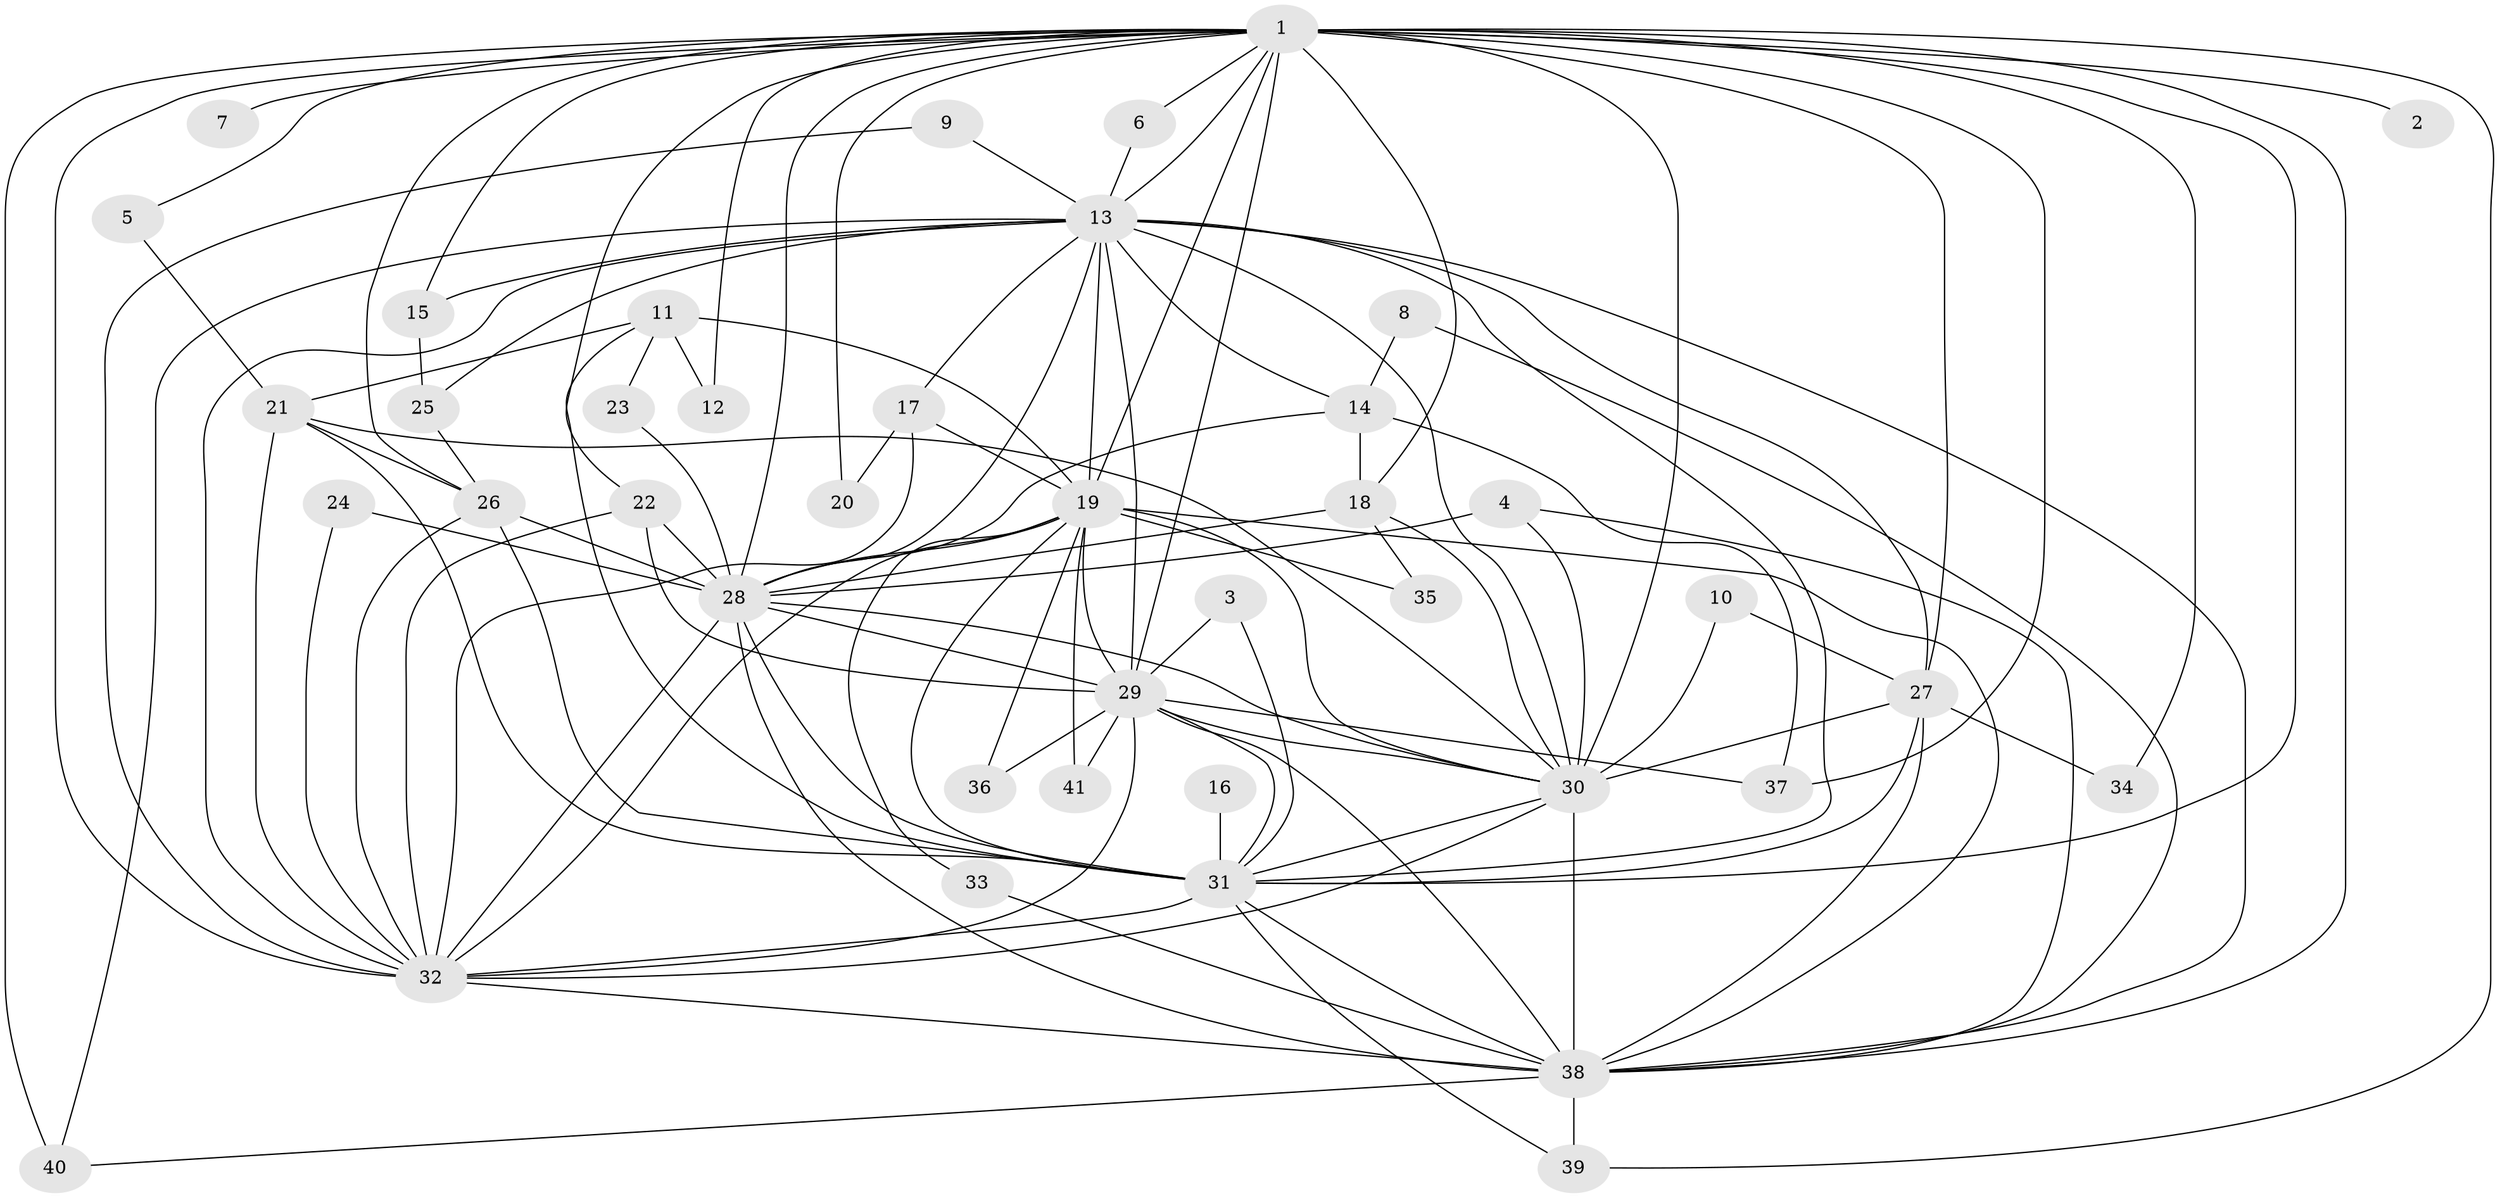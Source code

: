 // original degree distribution, {28: 0.012195121951219513, 13: 0.012195121951219513, 16: 0.024390243902439025, 19: 0.024390243902439025, 20: 0.036585365853658534, 15: 0.012195121951219513, 3: 0.25609756097560976, 6: 0.024390243902439025, 2: 0.4878048780487805, 4: 0.0975609756097561, 5: 0.012195121951219513}
// Generated by graph-tools (version 1.1) at 2025/25/03/09/25 03:25:49]
// undirected, 41 vertices, 115 edges
graph export_dot {
graph [start="1"]
  node [color=gray90,style=filled];
  1;
  2;
  3;
  4;
  5;
  6;
  7;
  8;
  9;
  10;
  11;
  12;
  13;
  14;
  15;
  16;
  17;
  18;
  19;
  20;
  21;
  22;
  23;
  24;
  25;
  26;
  27;
  28;
  29;
  30;
  31;
  32;
  33;
  34;
  35;
  36;
  37;
  38;
  39;
  40;
  41;
  1 -- 2 [weight=1.0];
  1 -- 5 [weight=1.0];
  1 -- 6 [weight=1.0];
  1 -- 7 [weight=1.0];
  1 -- 12 [weight=1.0];
  1 -- 13 [weight=2.0];
  1 -- 15 [weight=2.0];
  1 -- 18 [weight=1.0];
  1 -- 19 [weight=2.0];
  1 -- 20 [weight=1.0];
  1 -- 22 [weight=1.0];
  1 -- 26 [weight=2.0];
  1 -- 27 [weight=1.0];
  1 -- 28 [weight=2.0];
  1 -- 29 [weight=2.0];
  1 -- 30 [weight=4.0];
  1 -- 31 [weight=3.0];
  1 -- 32 [weight=2.0];
  1 -- 34 [weight=1.0];
  1 -- 37 [weight=1.0];
  1 -- 38 [weight=2.0];
  1 -- 39 [weight=2.0];
  1 -- 40 [weight=1.0];
  3 -- 29 [weight=1.0];
  3 -- 31 [weight=1.0];
  4 -- 28 [weight=1.0];
  4 -- 30 [weight=1.0];
  4 -- 38 [weight=1.0];
  5 -- 21 [weight=1.0];
  6 -- 13 [weight=1.0];
  8 -- 14 [weight=1.0];
  8 -- 38 [weight=1.0];
  9 -- 13 [weight=1.0];
  9 -- 32 [weight=1.0];
  10 -- 27 [weight=1.0];
  10 -- 30 [weight=1.0];
  11 -- 12 [weight=1.0];
  11 -- 19 [weight=1.0];
  11 -- 21 [weight=1.0];
  11 -- 23 [weight=1.0];
  11 -- 31 [weight=1.0];
  13 -- 14 [weight=2.0];
  13 -- 15 [weight=1.0];
  13 -- 17 [weight=1.0];
  13 -- 19 [weight=2.0];
  13 -- 25 [weight=1.0];
  13 -- 27 [weight=1.0];
  13 -- 28 [weight=2.0];
  13 -- 29 [weight=2.0];
  13 -- 30 [weight=1.0];
  13 -- 31 [weight=1.0];
  13 -- 32 [weight=1.0];
  13 -- 38 [weight=1.0];
  13 -- 40 [weight=2.0];
  14 -- 18 [weight=1.0];
  14 -- 28 [weight=1.0];
  14 -- 37 [weight=1.0];
  15 -- 25 [weight=1.0];
  16 -- 31 [weight=1.0];
  17 -- 19 [weight=1.0];
  17 -- 20 [weight=1.0];
  17 -- 32 [weight=1.0];
  18 -- 28 [weight=1.0];
  18 -- 30 [weight=1.0];
  18 -- 35 [weight=1.0];
  19 -- 28 [weight=2.0];
  19 -- 29 [weight=1.0];
  19 -- 30 [weight=1.0];
  19 -- 31 [weight=1.0];
  19 -- 32 [weight=1.0];
  19 -- 33 [weight=1.0];
  19 -- 35 [weight=1.0];
  19 -- 36 [weight=1.0];
  19 -- 38 [weight=1.0];
  19 -- 41 [weight=1.0];
  21 -- 26 [weight=1.0];
  21 -- 30 [weight=1.0];
  21 -- 31 [weight=1.0];
  21 -- 32 [weight=1.0];
  22 -- 28 [weight=1.0];
  22 -- 29 [weight=1.0];
  22 -- 32 [weight=1.0];
  23 -- 28 [weight=1.0];
  24 -- 28 [weight=1.0];
  24 -- 32 [weight=1.0];
  25 -- 26 [weight=1.0];
  26 -- 28 [weight=1.0];
  26 -- 31 [weight=1.0];
  26 -- 32 [weight=1.0];
  27 -- 30 [weight=1.0];
  27 -- 31 [weight=1.0];
  27 -- 34 [weight=1.0];
  27 -- 38 [weight=1.0];
  28 -- 29 [weight=2.0];
  28 -- 30 [weight=1.0];
  28 -- 31 [weight=2.0];
  28 -- 32 [weight=1.0];
  28 -- 38 [weight=1.0];
  29 -- 30 [weight=1.0];
  29 -- 31 [weight=1.0];
  29 -- 32 [weight=1.0];
  29 -- 36 [weight=1.0];
  29 -- 37 [weight=1.0];
  29 -- 38 [weight=2.0];
  29 -- 41 [weight=1.0];
  30 -- 31 [weight=1.0];
  30 -- 32 [weight=1.0];
  30 -- 38 [weight=2.0];
  31 -- 32 [weight=2.0];
  31 -- 38 [weight=1.0];
  31 -- 39 [weight=1.0];
  32 -- 38 [weight=1.0];
  33 -- 38 [weight=1.0];
  38 -- 39 [weight=2.0];
  38 -- 40 [weight=1.0];
}
